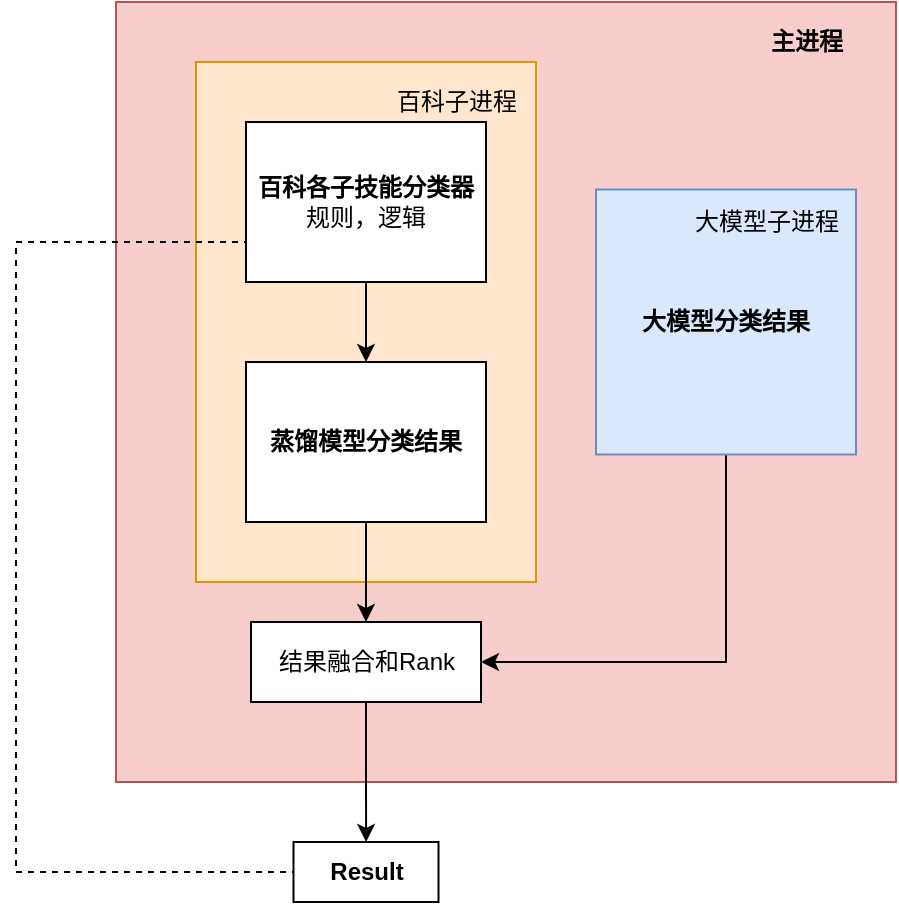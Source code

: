 <mxfile version="15.5.4" type="github"><diagram id="Q5nUGLT8ce2k0543h-du" name="Page-1"><mxGraphModel dx="1422" dy="748" grid="1" gridSize="10" guides="1" tooltips="1" connect="1" arrows="1" fold="1" page="1" pageScale="1" pageWidth="827" pageHeight="1169" math="0" shadow="0"><root><mxCell id="0"/><mxCell id="1" parent="0"/><mxCell id="kxCmjK_b07seXBGbecCC-14" value="" style="whiteSpace=wrap;html=1;aspect=fixed;fillColor=#f8cecc;strokeColor=#b85450;" vertex="1" parent="1"><mxGeometry x="190" y="210" width="390" height="390" as="geometry"/></mxCell><mxCell id="kxCmjK_b07seXBGbecCC-1" value="" style="rounded=0;whiteSpace=wrap;html=1;fillColor=#ffe6cc;strokeColor=#d79b00;" vertex="1" parent="1"><mxGeometry x="230" y="240" width="170" height="260" as="geometry"/></mxCell><mxCell id="kxCmjK_b07seXBGbecCC-21" style="edgeStyle=orthogonalEdgeStyle;rounded=0;orthogonalLoop=1;jettySize=auto;html=1;exitX=0;exitY=0.5;exitDx=0;exitDy=0;entryX=0;entryY=0.75;entryDx=0;entryDy=0;dashed=1;" edge="1" parent="1" source="kxCmjK_b07seXBGbecCC-2" target="kxCmjK_b07seXBGbecCC-20"><mxGeometry relative="1" as="geometry"><mxPoint x="160" y="650" as="targetPoint"/><Array as="points"><mxPoint x="140" y="330"/><mxPoint x="140" y="645"/><mxPoint x="310" y="645"/></Array></mxGeometry></mxCell><mxCell id="kxCmjK_b07seXBGbecCC-22" style="edgeStyle=orthogonalEdgeStyle;rounded=0;orthogonalLoop=1;jettySize=auto;html=1;entryX=0.5;entryY=0;entryDx=0;entryDy=0;" edge="1" parent="1" source="kxCmjK_b07seXBGbecCC-2" target="kxCmjK_b07seXBGbecCC-4"><mxGeometry relative="1" as="geometry"/></mxCell><mxCell id="kxCmjK_b07seXBGbecCC-2" value="&lt;b&gt;百科各子技能分类器&lt;/b&gt;&lt;br&gt;规则，逻辑" style="rounded=0;whiteSpace=wrap;html=1;" vertex="1" parent="1"><mxGeometry x="255" y="270" width="120" height="80" as="geometry"/></mxCell><mxCell id="kxCmjK_b07seXBGbecCC-17" style="edgeStyle=orthogonalEdgeStyle;rounded=0;orthogonalLoop=1;jettySize=auto;html=1;exitX=0.5;exitY=1;exitDx=0;exitDy=0;entryX=0.5;entryY=0;entryDx=0;entryDy=0;" edge="1" parent="1" source="kxCmjK_b07seXBGbecCC-4" target="kxCmjK_b07seXBGbecCC-16"><mxGeometry relative="1" as="geometry"/></mxCell><mxCell id="kxCmjK_b07seXBGbecCC-4" value="&lt;b&gt;蒸馏模型分类结果&lt;/b&gt;" style="rounded=0;whiteSpace=wrap;html=1;" vertex="1" parent="1"><mxGeometry x="255" y="390" width="120" height="80" as="geometry"/></mxCell><mxCell id="kxCmjK_b07seXBGbecCC-18" style="edgeStyle=orthogonalEdgeStyle;rounded=0;orthogonalLoop=1;jettySize=auto;html=1;exitX=0.5;exitY=1;exitDx=0;exitDy=0;entryX=1;entryY=0.5;entryDx=0;entryDy=0;" edge="1" parent="1" source="kxCmjK_b07seXBGbecCC-7" target="kxCmjK_b07seXBGbecCC-16"><mxGeometry relative="1" as="geometry"/></mxCell><mxCell id="kxCmjK_b07seXBGbecCC-7" value="&lt;b&gt;大模型分类结果&lt;/b&gt;" style="rounded=0;whiteSpace=wrap;html=1;fillColor=#dae8fc;strokeColor=#6c8ebf;" vertex="1" parent="1"><mxGeometry x="430" y="303.75" width="130" height="132.5" as="geometry"/></mxCell><mxCell id="kxCmjK_b07seXBGbecCC-8" value="百科子进程" style="text;html=1;align=center;verticalAlign=middle;resizable=0;points=[];autosize=1;strokeColor=none;fillColor=none;" vertex="1" parent="1"><mxGeometry x="320" y="250" width="80" height="20" as="geometry"/></mxCell><mxCell id="kxCmjK_b07seXBGbecCC-9" value="大模型子进程" style="text;html=1;align=center;verticalAlign=middle;resizable=0;points=[];autosize=1;strokeColor=none;fillColor=none;" vertex="1" parent="1"><mxGeometry x="470" y="310" width="90" height="20" as="geometry"/></mxCell><mxCell id="kxCmjK_b07seXBGbecCC-15" value="&lt;b&gt;主进程&lt;/b&gt;" style="text;html=1;align=center;verticalAlign=middle;resizable=0;points=[];autosize=1;strokeColor=none;fillColor=none;" vertex="1" parent="1"><mxGeometry x="510" y="220" width="50" height="20" as="geometry"/></mxCell><mxCell id="kxCmjK_b07seXBGbecCC-19" style="edgeStyle=orthogonalEdgeStyle;rounded=0;orthogonalLoop=1;jettySize=auto;html=1;exitX=0.5;exitY=1;exitDx=0;exitDy=0;" edge="1" parent="1" source="kxCmjK_b07seXBGbecCC-16" target="kxCmjK_b07seXBGbecCC-20"><mxGeometry relative="1" as="geometry"><mxPoint x="315" y="630" as="targetPoint"/></mxGeometry></mxCell><mxCell id="kxCmjK_b07seXBGbecCC-16" value="结果融合和Rank" style="rounded=0;whiteSpace=wrap;html=1;" vertex="1" parent="1"><mxGeometry x="257.5" y="520" width="115" height="40" as="geometry"/></mxCell><mxCell id="kxCmjK_b07seXBGbecCC-20" value="&lt;b&gt;Result&lt;/b&gt;" style="rounded=0;whiteSpace=wrap;html=1;" vertex="1" parent="1"><mxGeometry x="278.75" y="630" width="72.5" height="30" as="geometry"/></mxCell></root></mxGraphModel></diagram></mxfile>